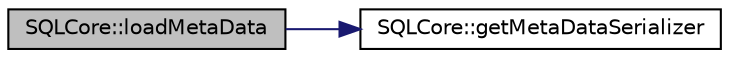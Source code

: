 digraph "SQLCore::loadMetaData"
{
 // LATEX_PDF_SIZE
  edge [fontname="Helvetica",fontsize="10",labelfontname="Helvetica",labelfontsize="10"];
  node [fontname="Helvetica",fontsize="10",shape=record];
  rankdir="LR";
  Node1 [label="SQLCore::loadMetaData",height=0.2,width=0.4,color="black", fillcolor="grey75", style="filled", fontcolor="black",tooltip=" "];
  Node1 -> Node2 [color="midnightblue",fontsize="10",style="solid",fontname="Helvetica"];
  Node2 [label="SQLCore::getMetaDataSerializer",height=0.2,width=0.4,color="black", fillcolor="white", style="filled",URL="$namespace_s_q_l_core.html#a8b1ae14a9c783e44ddc244f27d8c107d",tooltip=" "];
}
